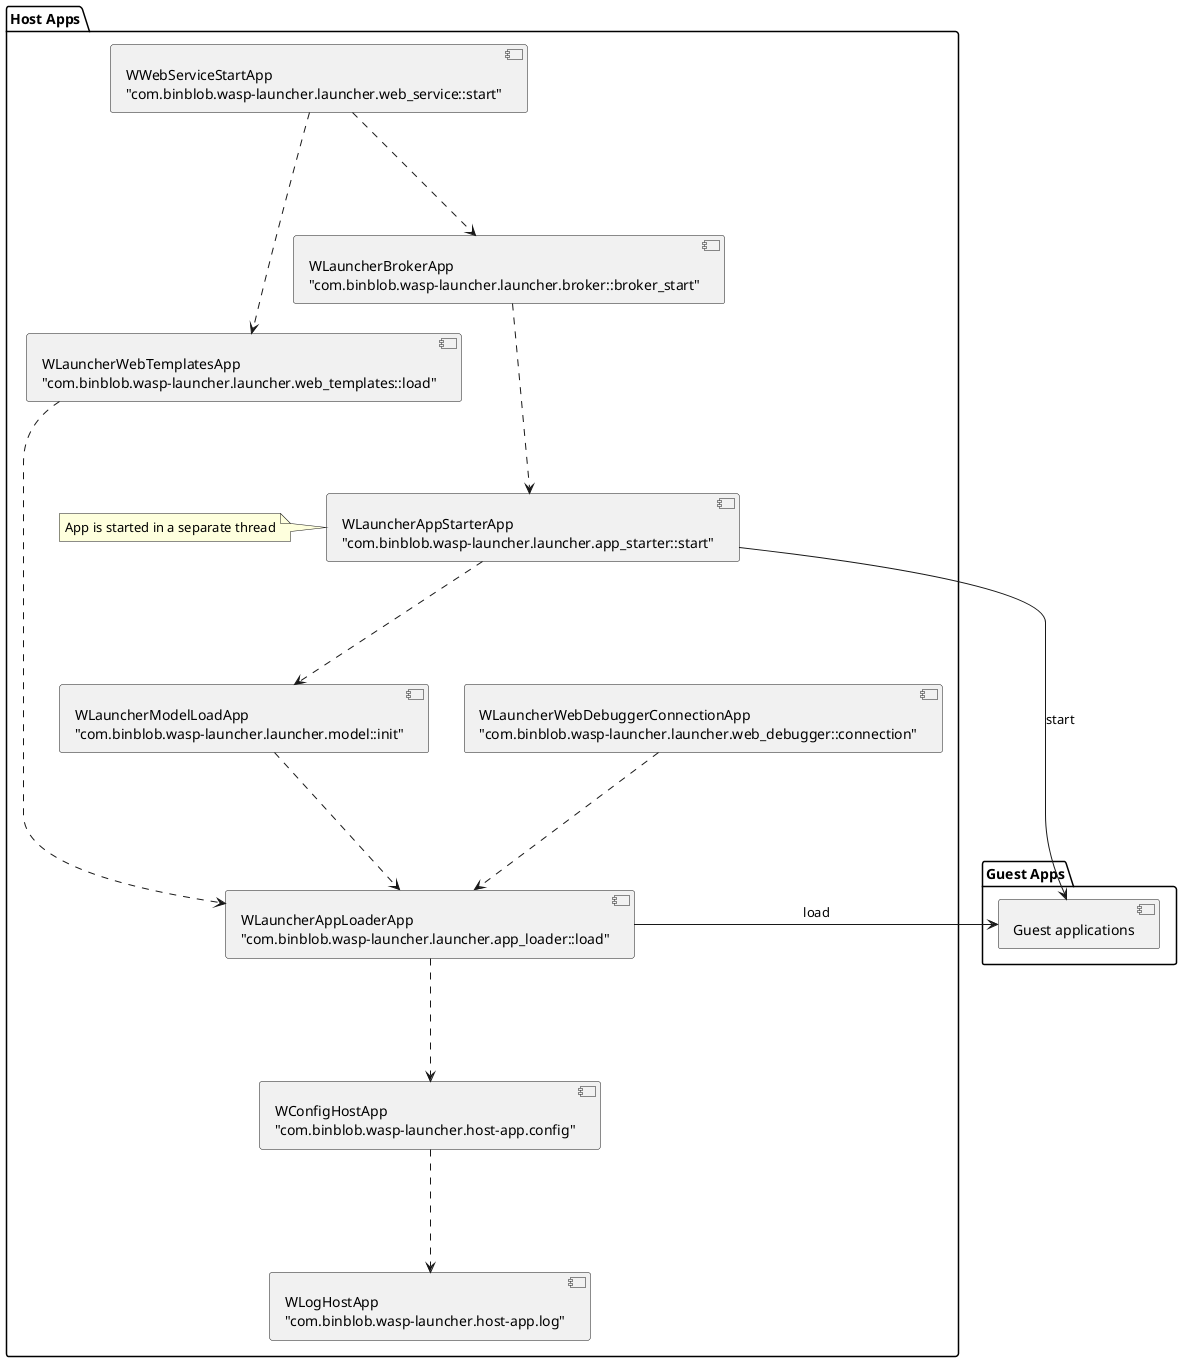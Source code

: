 @startuml

package "Host Apps" {
component log [
WLogHostApp
"com.binblob.wasp-launcher.host-app.log"
]

component config [
WConfigHostApp
"com.binblob.wasp-launcher.host-app.config"
]

component loader [
WLauncherAppLoaderApp
"com.binblob.wasp-launcher.launcher.app_loader::load"
]

component model [
WLauncherModelLoadApp
"com.binblob.wasp-launcher.launcher.model::init"
]

component starter [
WLauncherAppStarterApp
"com.binblob.wasp-launcher.launcher.app_starter::start"
]

note left of starter
App is started in a separate thread
end note

component template [
WLauncherWebTemplatesApp
"com.binblob.wasp-launcher.launcher.web_templates::load"
]

component debugger [
WLauncherWebDebuggerConnectionApp
"com.binblob.wasp-launcher.launcher.web_debugger::connection"
]

component broker [
WLauncherBrokerApp
"com.binblob.wasp-launcher.launcher.broker::broker_start"
]

component web_host [
WWebServiceStartApp
"com.binblob.wasp-launcher.launcher.web_service::start"
]

config .-down-> log
loader .-down-> config
model .-down-> loader
template .-down-> loader
starter .-down-> model
broker .-down-> starter
web_host .-down-> broker
web_host .-down-> template
debugger .-down-> loader

}

package "Guest Apps" {
component guest_apps [
	Guest applications
]

loader -> guest_apps: load
starter -> guest_apps: start
}

@enduml
